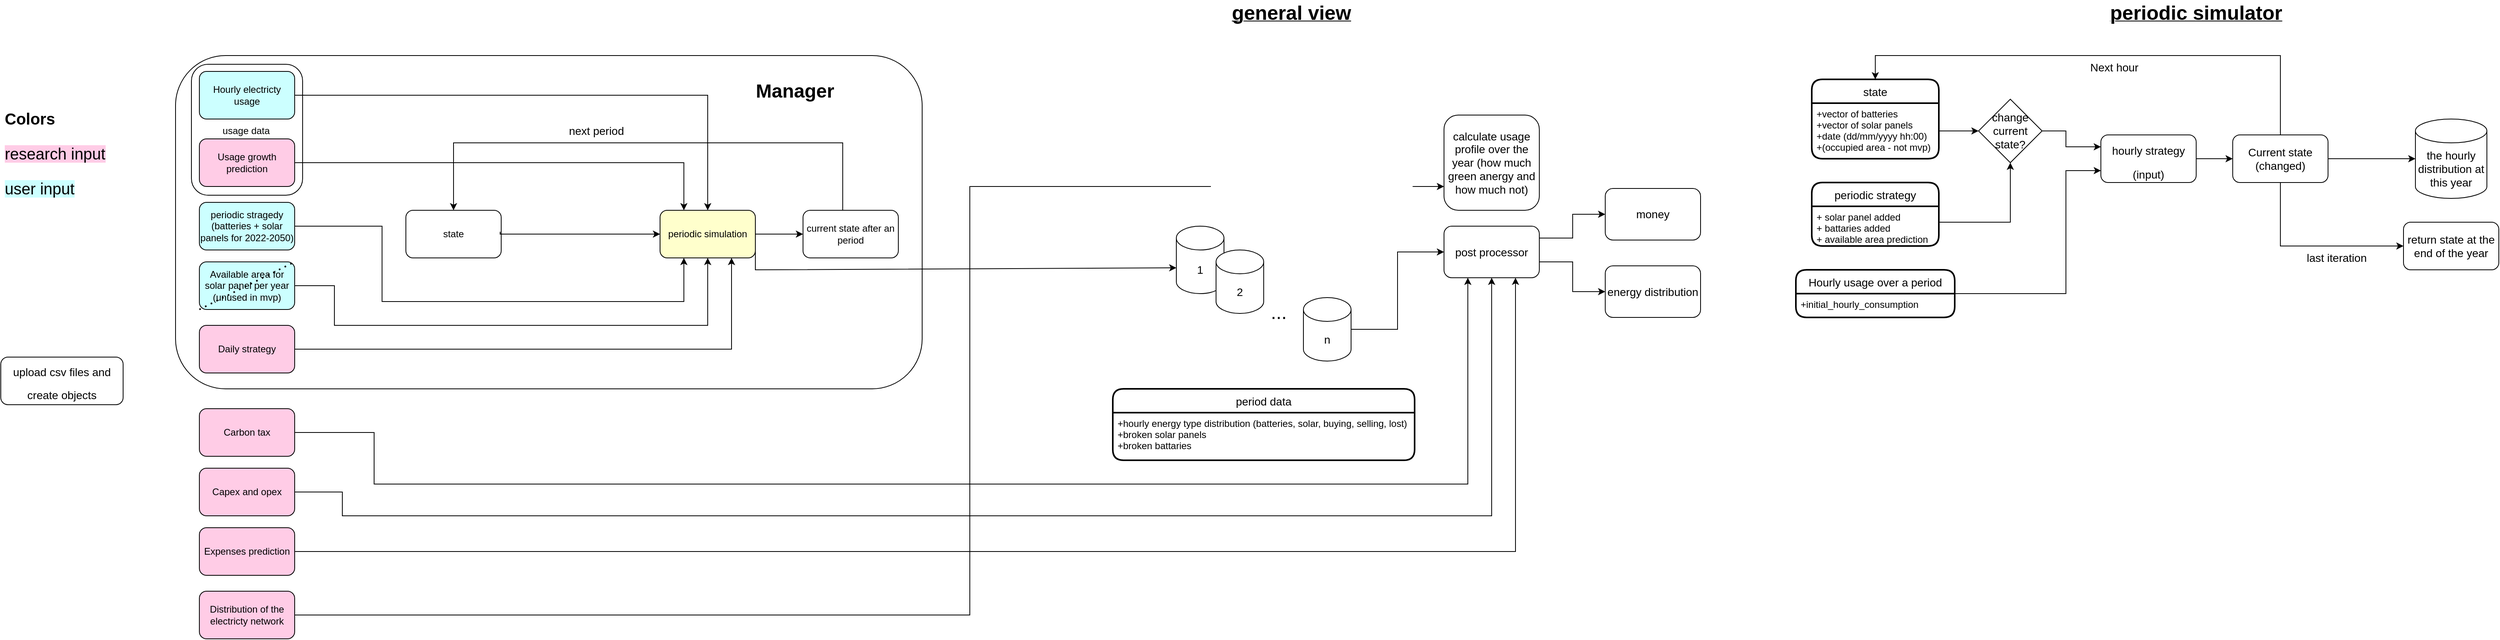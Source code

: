 <mxfile>
    <diagram id="UhXmEF4lkKNBd5F0y1iQ" name="‫עמוד-1‬">
        <mxGraphModel dx="3549" dy="538" grid="1" gridSize="10" guides="1" tooltips="1" connect="1" arrows="1" fold="1" page="1" pageScale="1" pageWidth="827" pageHeight="1169" background="none" math="0" shadow="0">
            <root>
                <mxCell id="0"/>
                <mxCell id="1" parent="0"/>
                <mxCell id="jVOCyEp6Y8YruyY4rG1j-50" value="" style="rounded=1;whiteSpace=wrap;html=1;labelBackgroundColor=none;fontSize=14;fillColor=#FFFFFF;" parent="1" vertex="1">
                    <mxGeometry x="-2130" y="110" width="940" height="420" as="geometry"/>
                </mxCell>
                <mxCell id="T8om5R4vSmFLJp1kDZKr-2" value="" style="rounded=1;whiteSpace=wrap;html=1;" parent="1" vertex="1">
                    <mxGeometry x="-2110" y="121" width="140" height="165" as="geometry"/>
                </mxCell>
                <mxCell id="7aH5iSufLsPlJ_rYYU53-1" value="&lt;font style=&quot;font-size: 25px;&quot;&gt;periodic simulator&lt;/font&gt;" style="text;html=1;strokeColor=none;fillColor=none;align=center;verticalAlign=middle;whiteSpace=wrap;rounded=0;fontStyle=5" parent="1" vertex="1">
                    <mxGeometry x="299" y="40" width="230" height="30" as="geometry"/>
                </mxCell>
                <mxCell id="7aH5iSufLsPlJ_rYYU53-17" value="state" style="swimlane;childLayout=stackLayout;horizontal=1;startSize=30;horizontalStack=0;rounded=1;fontSize=14;fontStyle=0;strokeWidth=2;resizeParent=0;resizeLast=1;shadow=0;dashed=0;align=center;" parent="1" vertex="1">
                    <mxGeometry x="-70" y="140" width="160" height="100" as="geometry"/>
                </mxCell>
                <mxCell id="7aH5iSufLsPlJ_rYYU53-18" value="+vector of batteries&#10;+vector of solar panels&#10;+date (dd/mm/yyyy hh:00)&#10;+(occupied area - not mvp)" style="align=left;strokeColor=none;fillColor=none;spacingLeft=4;fontSize=12;verticalAlign=top;resizable=0;rotatable=0;part=1;" parent="7aH5iSufLsPlJ_rYYU53-17" vertex="1">
                    <mxGeometry y="30" width="160" height="70" as="geometry"/>
                </mxCell>
                <mxCell id="7aH5iSufLsPlJ_rYYU53-19" value="Hourly usage over a period" style="swimlane;childLayout=stackLayout;horizontal=1;startSize=30;horizontalStack=0;rounded=1;fontSize=14;fontStyle=0;strokeWidth=2;resizeParent=0;resizeLast=1;shadow=0;dashed=0;align=center;" parent="1" vertex="1">
                    <mxGeometry x="-90" y="380" width="200" height="60" as="geometry"/>
                </mxCell>
                <mxCell id="7aH5iSufLsPlJ_rYYU53-20" value="+initial_hourly_consumption" style="align=left;strokeColor=none;fillColor=none;spacingLeft=4;fontSize=12;verticalAlign=top;resizable=0;rotatable=0;part=1;" parent="7aH5iSufLsPlJ_rYYU53-19" vertex="1">
                    <mxGeometry y="30" width="200" height="30" as="geometry"/>
                </mxCell>
                <mxCell id="7aH5iSufLsPlJ_rYYU53-26" style="edgeStyle=orthogonalEdgeStyle;rounded=0;orthogonalLoop=1;jettySize=auto;html=1;exitX=1;exitY=0.5;exitDx=0;exitDy=0;fontSize=14;" parent="1" source="7aH5iSufLsPlJ_rYYU53-21" target="7aH5iSufLsPlJ_rYYU53-24" edge="1">
                    <mxGeometry relative="1" as="geometry"/>
                </mxCell>
                <mxCell id="7aH5iSufLsPlJ_rYYU53-21" value="&lt;font style=&quot;font-size: 14px;&quot;&gt;hourly strategy (input)&lt;/font&gt;" style="rounded=1;whiteSpace=wrap;html=1;fontSize=25;" parent="1" vertex="1">
                    <mxGeometry x="294" y="210" width="120" height="60" as="geometry"/>
                </mxCell>
                <mxCell id="7aH5iSufLsPlJ_rYYU53-27" style="edgeStyle=orthogonalEdgeStyle;rounded=0;orthogonalLoop=1;jettySize=auto;html=1;exitX=0.5;exitY=0;exitDx=0;exitDy=0;entryX=0.5;entryY=0;entryDx=0;entryDy=0;fontSize=14;startArrow=none;" parent="1" source="7aH5iSufLsPlJ_rYYU53-28" target="7aH5iSufLsPlJ_rYYU53-17" edge="1">
                    <mxGeometry relative="1" as="geometry">
                        <Array as="points">
                            <mxPoint x="10" y="110"/>
                        </Array>
                    </mxGeometry>
                </mxCell>
                <mxCell id="7aH5iSufLsPlJ_rYYU53-31" style="edgeStyle=orthogonalEdgeStyle;rounded=0;orthogonalLoop=1;jettySize=auto;html=1;exitX=1;exitY=0.5;exitDx=0;exitDy=0;fontSize=14;" parent="1" source="7aH5iSufLsPlJ_rYYU53-24" target="7aH5iSufLsPlJ_rYYU53-30" edge="1">
                    <mxGeometry relative="1" as="geometry"/>
                </mxCell>
                <mxCell id="7aH5iSufLsPlJ_rYYU53-34" style="edgeStyle=orthogonalEdgeStyle;rounded=0;orthogonalLoop=1;jettySize=auto;html=1;exitX=0.5;exitY=1;exitDx=0;exitDy=0;entryX=0;entryY=0.5;entryDx=0;entryDy=0;fontSize=14;" parent="1" source="7aH5iSufLsPlJ_rYYU53-24" target="7aH5iSufLsPlJ_rYYU53-32" edge="1">
                    <mxGeometry relative="1" as="geometry"/>
                </mxCell>
                <mxCell id="7aH5iSufLsPlJ_rYYU53-24" value="Current state (changed)" style="rounded=1;whiteSpace=wrap;html=1;fontSize=14;" parent="1" vertex="1">
                    <mxGeometry x="460" y="210" width="120" height="60" as="geometry"/>
                </mxCell>
                <mxCell id="7aH5iSufLsPlJ_rYYU53-28" value="Next hour" style="text;html=1;strokeColor=none;fillColor=none;align=center;verticalAlign=middle;whiteSpace=wrap;rounded=0;fontSize=14;" parent="1" vertex="1">
                    <mxGeometry x="221" y="110" width="180" height="30" as="geometry"/>
                </mxCell>
                <mxCell id="7aH5iSufLsPlJ_rYYU53-29" value="" style="edgeStyle=orthogonalEdgeStyle;rounded=0;orthogonalLoop=1;jettySize=auto;html=1;exitX=0.5;exitY=0;exitDx=0;exitDy=0;entryX=0.5;entryY=0;entryDx=0;entryDy=0;fontSize=14;endArrow=none;" parent="1" source="7aH5iSufLsPlJ_rYYU53-24" target="7aH5iSufLsPlJ_rYYU53-28" edge="1">
                    <mxGeometry relative="1" as="geometry">
                        <mxPoint x="520" y="210" as="sourcePoint"/>
                        <mxPoint x="130" y="140" as="targetPoint"/>
                        <Array as="points">
                            <mxPoint x="520" y="110"/>
                        </Array>
                    </mxGeometry>
                </mxCell>
                <mxCell id="7aH5iSufLsPlJ_rYYU53-30" value="the hourly distribution at this year" style="shape=cylinder3;whiteSpace=wrap;html=1;boundedLbl=1;backgroundOutline=1;size=15;fontSize=14;" parent="1" vertex="1">
                    <mxGeometry x="690" y="190" width="90" height="100" as="geometry"/>
                </mxCell>
                <mxCell id="7aH5iSufLsPlJ_rYYU53-32" value="return state at the end of the year" style="rounded=1;whiteSpace=wrap;html=1;fontSize=14;" parent="1" vertex="1">
                    <mxGeometry x="675" y="320" width="120" height="60" as="geometry"/>
                </mxCell>
                <mxCell id="7aH5iSufLsPlJ_rYYU53-42" style="edgeStyle=orthogonalEdgeStyle;rounded=0;orthogonalLoop=1;jettySize=auto;html=1;exitX=1;exitY=0.5;exitDx=0;exitDy=0;entryX=0;entryY=0.25;entryDx=0;entryDy=0;fontSize=14;" parent="1" source="7aH5iSufLsPlJ_rYYU53-36" target="7aH5iSufLsPlJ_rYYU53-21" edge="1">
                    <mxGeometry relative="1" as="geometry">
                        <Array as="points">
                            <mxPoint x="250" y="205"/>
                            <mxPoint x="250" y="225"/>
                        </Array>
                    </mxGeometry>
                </mxCell>
                <mxCell id="7aH5iSufLsPlJ_rYYU53-36" value="change current state?" style="rhombus;whiteSpace=wrap;html=1;fontSize=14;" parent="1" vertex="1">
                    <mxGeometry x="140" y="165" width="80" height="80" as="geometry"/>
                </mxCell>
                <mxCell id="7aH5iSufLsPlJ_rYYU53-38" style="edgeStyle=orthogonalEdgeStyle;rounded=0;orthogonalLoop=1;jettySize=auto;html=1;exitX=1;exitY=0.5;exitDx=0;exitDy=0;entryX=0;entryY=0.5;entryDx=0;entryDy=0;fontSize=14;" parent="1" source="7aH5iSufLsPlJ_rYYU53-18" target="7aH5iSufLsPlJ_rYYU53-36" edge="1">
                    <mxGeometry relative="1" as="geometry"/>
                </mxCell>
                <mxCell id="7aH5iSufLsPlJ_rYYU53-39" value="periodic strategy" style="swimlane;childLayout=stackLayout;horizontal=1;startSize=30;horizontalStack=0;rounded=1;fontSize=14;fontStyle=0;strokeWidth=2;resizeParent=0;resizeLast=1;shadow=0;dashed=0;align=center;" parent="1" vertex="1">
                    <mxGeometry x="-70" y="270" width="160" height="80" as="geometry"/>
                </mxCell>
                <mxCell id="7aH5iSufLsPlJ_rYYU53-40" value="+ solar panel added&#10;+ battaries added&#10;+ available area prediction" style="align=left;strokeColor=none;fillColor=none;spacingLeft=4;fontSize=12;verticalAlign=top;resizable=0;rotatable=0;part=1;" parent="7aH5iSufLsPlJ_rYYU53-39" vertex="1">
                    <mxGeometry y="30" width="160" height="50" as="geometry"/>
                </mxCell>
                <mxCell id="7aH5iSufLsPlJ_rYYU53-41" style="edgeStyle=orthogonalEdgeStyle;rounded=0;orthogonalLoop=1;jettySize=auto;html=1;exitX=1;exitY=0.5;exitDx=0;exitDy=0;entryX=0.5;entryY=1;entryDx=0;entryDy=0;fontSize=14;" parent="1" source="7aH5iSufLsPlJ_rYYU53-40" target="7aH5iSufLsPlJ_rYYU53-36" edge="1">
                    <mxGeometry relative="1" as="geometry">
                        <Array as="points">
                            <mxPoint x="90" y="320"/>
                            <mxPoint x="180" y="320"/>
                        </Array>
                    </mxGeometry>
                </mxCell>
                <mxCell id="7aH5iSufLsPlJ_rYYU53-43" style="edgeStyle=orthogonalEdgeStyle;rounded=0;orthogonalLoop=1;jettySize=auto;html=1;exitX=1;exitY=0.25;exitDx=0;exitDy=0;entryX=0;entryY=0.75;entryDx=0;entryDy=0;fontSize=14;" parent="1" source="7aH5iSufLsPlJ_rYYU53-20" target="7aH5iSufLsPlJ_rYYU53-21" edge="1">
                    <mxGeometry relative="1" as="geometry">
                        <Array as="points">
                            <mxPoint x="110" y="410"/>
                            <mxPoint x="250" y="410"/>
                            <mxPoint x="250" y="255"/>
                        </Array>
                    </mxGeometry>
                </mxCell>
                <mxCell id="7aH5iSufLsPlJ_rYYU53-49" value="last iteration" style="text;html=1;strokeColor=none;fillColor=none;align=center;verticalAlign=middle;whiteSpace=wrap;rounded=0;fontSize=14;" parent="1" vertex="1">
                    <mxGeometry x="541" y="350" width="100" height="30" as="geometry"/>
                </mxCell>
                <mxCell id="7aH5iSufLsPlJ_rYYU53-50" value="&lt;font style=&quot;font-size: 25px;&quot;&gt;general view&lt;/font&gt;" style="text;html=1;strokeColor=none;fillColor=none;align=center;verticalAlign=middle;whiteSpace=wrap;rounded=0;fontStyle=5" parent="1" vertex="1">
                    <mxGeometry x="-840" y="40" width="230" height="30" as="geometry"/>
                </mxCell>
                <mxCell id="jVOCyEp6Y8YruyY4rG1j-20" style="edgeStyle=orthogonalEdgeStyle;rounded=0;orthogonalLoop=1;jettySize=auto;html=1;exitX=1;exitY=0.5;exitDx=0;exitDy=0;entryX=0;entryY=0.5;entryDx=0;entryDy=0;fontSize=20;" parent="1" source="jVOCyEp6Y8YruyY4rG1j-1" target="jVOCyEp6Y8YruyY4rG1j-19" edge="1">
                    <mxGeometry relative="1" as="geometry"/>
                </mxCell>
                <mxCell id="jVOCyEp6Y8YruyY4rG1j-1" value="periodic simulation" style="rounded=1;whiteSpace=wrap;html=1;fillColor=#FFFFCC;" parent="1" vertex="1">
                    <mxGeometry x="-1520" y="305" width="120" height="60" as="geometry"/>
                </mxCell>
                <mxCell id="jVOCyEp6Y8YruyY4rG1j-3" value="state" style="rounded=1;whiteSpace=wrap;html=1;" parent="1" vertex="1">
                    <mxGeometry x="-1840" y="305" width="120" height="60" as="geometry"/>
                </mxCell>
                <mxCell id="jVOCyEp6Y8YruyY4rG1j-17" style="edgeStyle=orthogonalEdgeStyle;rounded=0;orthogonalLoop=1;jettySize=auto;html=1;exitX=1;exitY=0.5;exitDx=0;exitDy=0;entryX=0.5;entryY=0;entryDx=0;entryDy=0;fontSize=20;" parent="1" source="jVOCyEp6Y8YruyY4rG1j-6" target="jVOCyEp6Y8YruyY4rG1j-1" edge="1">
                    <mxGeometry relative="1" as="geometry"/>
                </mxCell>
                <mxCell id="jVOCyEp6Y8YruyY4rG1j-6" value="Hourly electricty usage" style="rounded=1;whiteSpace=wrap;html=1;fillColor=#CCFFFF;" parent="1" vertex="1">
                    <mxGeometry x="-2100" y="130" width="120" height="60" as="geometry"/>
                </mxCell>
                <mxCell id="jVOCyEp6Y8YruyY4rG1j-35" style="edgeStyle=orthogonalEdgeStyle;rounded=0;orthogonalLoop=1;jettySize=auto;html=1;entryX=0.25;entryY=0;entryDx=0;entryDy=0;fontSize=14;" parent="1" source="jVOCyEp6Y8YruyY4rG1j-7" target="jVOCyEp6Y8YruyY4rG1j-1" edge="1">
                    <mxGeometry relative="1" as="geometry"/>
                </mxCell>
                <mxCell id="jVOCyEp6Y8YruyY4rG1j-7" value="Usage growth prediction" style="rounded=1;whiteSpace=wrap;html=1;fillColor=#FFCCE6;" parent="1" vertex="1">
                    <mxGeometry x="-2100" y="215" width="120" height="60" as="geometry"/>
                </mxCell>
                <mxCell id="jVOCyEp6Y8YruyY4rG1j-30" style="edgeStyle=orthogonalEdgeStyle;rounded=0;orthogonalLoop=1;jettySize=auto;html=1;entryX=0.25;entryY=1;entryDx=0;entryDy=0;fontSize=14;" parent="1" source="jVOCyEp6Y8YruyY4rG1j-8" target="jVOCyEp6Y8YruyY4rG1j-1" edge="1">
                    <mxGeometry relative="1" as="geometry">
                        <Array as="points">
                            <mxPoint x="-1870" y="325"/>
                            <mxPoint x="-1870" y="420"/>
                            <mxPoint x="-1490" y="420"/>
                        </Array>
                    </mxGeometry>
                </mxCell>
                <mxCell id="jVOCyEp6Y8YruyY4rG1j-8" value="periodic stragedy (batteries + solar panels for 2022-2050)" style="rounded=1;whiteSpace=wrap;html=1;fillColor=#CCFFFF;" parent="1" vertex="1">
                    <mxGeometry x="-2100" y="295" width="120" height="60" as="geometry"/>
                </mxCell>
                <mxCell id="jVOCyEp6Y8YruyY4rG1j-32" style="edgeStyle=orthogonalEdgeStyle;rounded=0;orthogonalLoop=1;jettySize=auto;html=1;entryX=0.5;entryY=1;entryDx=0;entryDy=0;fontSize=14;" parent="1" source="jVOCyEp6Y8YruyY4rG1j-9" target="jVOCyEp6Y8YruyY4rG1j-1" edge="1">
                    <mxGeometry relative="1" as="geometry">
                        <Array as="points">
                            <mxPoint x="-1930" y="400"/>
                            <mxPoint x="-1930" y="450"/>
                            <mxPoint x="-1460" y="450"/>
                        </Array>
                    </mxGeometry>
                </mxCell>
                <mxCell id="jVOCyEp6Y8YruyY4rG1j-9" value="Available area for solar panel per year&lt;br&gt;(unused in mvp)" style="rounded=1;whiteSpace=wrap;html=1;fillColor=#CCFFFF;" parent="1" vertex="1">
                    <mxGeometry x="-2100" y="370" width="120" height="60" as="geometry"/>
                </mxCell>
                <mxCell id="jVOCyEp6Y8YruyY4rG1j-31" style="edgeStyle=orthogonalEdgeStyle;rounded=0;orthogonalLoop=1;jettySize=auto;html=1;entryX=0.75;entryY=1;entryDx=0;entryDy=0;fontSize=14;" parent="1" source="jVOCyEp6Y8YruyY4rG1j-10" target="jVOCyEp6Y8YruyY4rG1j-1" edge="1">
                    <mxGeometry relative="1" as="geometry"/>
                </mxCell>
                <mxCell id="jVOCyEp6Y8YruyY4rG1j-10" value="Daily strategy" style="rounded=1;whiteSpace=wrap;html=1;fillColor=#FFCCE6;" parent="1" vertex="1">
                    <mxGeometry x="-2100" y="450" width="120" height="60" as="geometry"/>
                </mxCell>
                <mxCell id="jVOCyEp6Y8YruyY4rG1j-68" style="edgeStyle=orthogonalEdgeStyle;rounded=0;orthogonalLoop=1;jettySize=auto;html=1;entryX=0.25;entryY=1;entryDx=0;entryDy=0;fontSize=14;" parent="1" source="jVOCyEp6Y8YruyY4rG1j-11" target="jVOCyEp6Y8YruyY4rG1j-66" edge="1">
                    <mxGeometry relative="1" as="geometry">
                        <Array as="points">
                            <mxPoint x="-1880" y="585"/>
                            <mxPoint x="-1880" y="650"/>
                            <mxPoint x="-503" y="650"/>
                        </Array>
                    </mxGeometry>
                </mxCell>
                <mxCell id="jVOCyEp6Y8YruyY4rG1j-11" value="Carbon tax" style="rounded=1;whiteSpace=wrap;html=1;fillColor=#FFCCE6;" parent="1" vertex="1">
                    <mxGeometry x="-2100" y="555" width="120" height="60" as="geometry"/>
                </mxCell>
                <mxCell id="jVOCyEp6Y8YruyY4rG1j-69" style="edgeStyle=orthogonalEdgeStyle;rounded=0;orthogonalLoop=1;jettySize=auto;html=1;fontSize=14;" parent="1" source="jVOCyEp6Y8YruyY4rG1j-12" target="jVOCyEp6Y8YruyY4rG1j-66" edge="1">
                    <mxGeometry relative="1" as="geometry">
                        <Array as="points">
                            <mxPoint x="-1920" y="660"/>
                            <mxPoint x="-1920" y="690"/>
                            <mxPoint x="-473" y="690"/>
                        </Array>
                    </mxGeometry>
                </mxCell>
                <mxCell id="jVOCyEp6Y8YruyY4rG1j-12" value="Capex and opex" style="rounded=1;whiteSpace=wrap;html=1;fillColor=#FFCCE6;" parent="1" vertex="1">
                    <mxGeometry x="-2100" y="630" width="120" height="60" as="geometry"/>
                </mxCell>
                <mxCell id="jVOCyEp6Y8YruyY4rG1j-70" style="edgeStyle=orthogonalEdgeStyle;rounded=0;orthogonalLoop=1;jettySize=auto;html=1;entryX=0.75;entryY=1;entryDx=0;entryDy=0;fontSize=14;" parent="1" source="jVOCyEp6Y8YruyY4rG1j-13" target="jVOCyEp6Y8YruyY4rG1j-66" edge="1">
                    <mxGeometry relative="1" as="geometry"/>
                </mxCell>
                <mxCell id="jVOCyEp6Y8YruyY4rG1j-13" value="Expenses prediction" style="rounded=1;whiteSpace=wrap;html=1;fillColor=#FFCCE6;" parent="1" vertex="1">
                    <mxGeometry x="-2100" y="705" width="120" height="60" as="geometry"/>
                </mxCell>
                <mxCell id="jVOCyEp6Y8YruyY4rG1j-37" style="edgeStyle=orthogonalEdgeStyle;rounded=0;orthogonalLoop=1;jettySize=auto;html=1;entryX=0;entryY=0.75;entryDx=0;entryDy=0;fontSize=14;" parent="1" source="jVOCyEp6Y8YruyY4rG1j-14" target="jVOCyEp6Y8YruyY4rG1j-36" edge="1">
                    <mxGeometry relative="1" as="geometry">
                        <Array as="points">
                            <mxPoint x="-1130" y="815"/>
                            <mxPoint x="-1130" y="275"/>
                        </Array>
                    </mxGeometry>
                </mxCell>
                <mxCell id="jVOCyEp6Y8YruyY4rG1j-14" value="Distribution of the electricty network" style="rounded=1;whiteSpace=wrap;html=1;fillColor=#FFCCE6;" parent="1" vertex="1">
                    <mxGeometry x="-2100" y="785" width="120" height="60" as="geometry"/>
                </mxCell>
                <mxCell id="jVOCyEp6Y8YruyY4rG1j-15" value="&lt;h1 style=&quot;font-size: 20px;&quot;&gt;&lt;font style=&quot;font-size: 20px;&quot;&gt;Colors&lt;/font&gt;&lt;/h1&gt;&lt;p style=&quot;font-size: 20px;&quot;&gt;&lt;span style=&quot;background-color: rgb(255, 204, 230);&quot;&gt;&lt;font style=&quot;font-size: 20px;&quot;&gt;research input&lt;/font&gt;&lt;/span&gt;&lt;/p&gt;&lt;p style=&quot;font-size: 20px;&quot;&gt;&lt;span style=&quot;background-color: rgb(204, 255, 255);&quot;&gt;&lt;font style=&quot;font-size: 20px;&quot;&gt;user input&lt;/font&gt;&lt;/span&gt;&lt;/p&gt;&lt;p style=&quot;font-size: 20px;&quot;&gt;&lt;span style=&quot;background-color: rgb(255, 204, 230);&quot;&gt;&lt;br&gt;&lt;/span&gt;&lt;/p&gt;" style="text;html=1;strokeColor=none;fillColor=none;spacing=5;spacingTop=-20;whiteSpace=wrap;overflow=hidden;rounded=0;" parent="1" vertex="1">
                    <mxGeometry x="-2350" y="175" width="190" height="120" as="geometry"/>
                </mxCell>
                <mxCell id="jVOCyEp6Y8YruyY4rG1j-21" style="edgeStyle=orthogonalEdgeStyle;rounded=0;orthogonalLoop=1;jettySize=auto;html=1;entryX=0.5;entryY=0;entryDx=0;entryDy=0;fontSize=20;" parent="1" source="jVOCyEp6Y8YruyY4rG1j-19" target="jVOCyEp6Y8YruyY4rG1j-3" edge="1">
                    <mxGeometry relative="1" as="geometry">
                        <Array as="points">
                            <mxPoint x="-1290" y="220"/>
                            <mxPoint x="-1780" y="220"/>
                        </Array>
                    </mxGeometry>
                </mxCell>
                <mxCell id="jVOCyEp6Y8YruyY4rG1j-19" value="current state after an period" style="rounded=1;whiteSpace=wrap;html=1;" parent="1" vertex="1">
                    <mxGeometry x="-1340" y="305" width="120" height="60" as="geometry"/>
                </mxCell>
                <mxCell id="jVOCyEp6Y8YruyY4rG1j-24" value="next period" style="text;html=1;align=center;verticalAlign=middle;whiteSpace=wrap;rounded=0;labelBackgroundColor=none;fontSize=14;" parent="1" vertex="1">
                    <mxGeometry x="-1650" y="190" width="100" height="30" as="geometry"/>
                </mxCell>
                <mxCell id="jVOCyEp6Y8YruyY4rG1j-25" value="1" style="shape=cylinder3;whiteSpace=wrap;html=1;boundedLbl=1;backgroundOutline=1;size=15;labelBackgroundColor=none;fontSize=14;fillColor=#FFFFFF;" parent="1" vertex="1">
                    <mxGeometry x="-870" y="325" width="60" height="85" as="geometry"/>
                </mxCell>
                <mxCell id="jVOCyEp6Y8YruyY4rG1j-67" style="edgeStyle=orthogonalEdgeStyle;rounded=0;orthogonalLoop=1;jettySize=auto;html=1;entryX=0;entryY=0.5;entryDx=0;entryDy=0;fontSize=14;" parent="1" source="jVOCyEp6Y8YruyY4rG1j-27" target="jVOCyEp6Y8YruyY4rG1j-66" edge="1">
                    <mxGeometry relative="1" as="geometry"/>
                </mxCell>
                <mxCell id="jVOCyEp6Y8YruyY4rG1j-27" value="n" style="shape=cylinder3;whiteSpace=wrap;html=1;boundedLbl=1;backgroundOutline=1;size=15;labelBackgroundColor=none;fontSize=14;fillColor=#FFFFFF;" parent="1" vertex="1">
                    <mxGeometry x="-710" y="415" width="60" height="80" as="geometry"/>
                </mxCell>
                <mxCell id="jVOCyEp6Y8YruyY4rG1j-26" value="2" style="shape=cylinder3;whiteSpace=wrap;html=1;boundedLbl=1;backgroundOutline=1;size=15;labelBackgroundColor=none;fontSize=14;fillColor=#FFFFFF;" parent="1" vertex="1">
                    <mxGeometry x="-820" y="355" width="60" height="80" as="geometry"/>
                </mxCell>
                <mxCell id="jVOCyEp6Y8YruyY4rG1j-36" value="calculate usage profile over the year (how much green anergy and how much not)" style="rounded=1;whiteSpace=wrap;html=1;labelBackgroundColor=none;fontSize=14;fillColor=#FFFFFF;" parent="1" vertex="1">
                    <mxGeometry x="-533" y="185" width="120" height="120" as="geometry"/>
                </mxCell>
                <mxCell id="jVOCyEp6Y8YruyY4rG1j-44" value="&lt;font style=&quot;font-size: 24px;&quot;&gt;...&lt;/font&gt;" style="text;html=1;strokeColor=none;fillColor=none;align=center;verticalAlign=middle;whiteSpace=wrap;rounded=0;labelBackgroundColor=none;fontSize=14;" parent="1" vertex="1">
                    <mxGeometry x="-771" y="419" width="60" height="30" as="geometry"/>
                </mxCell>
                <mxCell id="jVOCyEp6Y8YruyY4rG1j-49" style="edgeStyle=orthogonalEdgeStyle;rounded=0;orthogonalLoop=1;jettySize=auto;html=1;fontSize=14;exitX=0.989;exitY=0.452;exitDx=0;exitDy=0;exitPerimeter=0;" parent="1" source="jVOCyEp6Y8YruyY4rG1j-3" target="jVOCyEp6Y8YruyY4rG1j-1" edge="1">
                    <mxGeometry relative="1" as="geometry">
                        <mxPoint x="-1565" y="335" as="sourcePoint"/>
                        <Array as="points">
                            <mxPoint x="-1721" y="335"/>
                        </Array>
                    </mxGeometry>
                </mxCell>
                <mxCell id="jVOCyEp6Y8YruyY4rG1j-56" value="&lt;font style=&quot;font-size: 24px;&quot;&gt;&lt;b&gt;Manager&lt;/b&gt;&lt;/font&gt;" style="text;html=1;strokeColor=none;fillColor=none;align=center;verticalAlign=middle;whiteSpace=wrap;rounded=0;labelBackgroundColor=none;fontSize=14;" parent="1" vertex="1">
                    <mxGeometry x="-1380" y="140" width="60" height="30" as="geometry"/>
                </mxCell>
                <mxCell id="jVOCyEp6Y8YruyY4rG1j-57" value="&lt;font style=&quot;font-size: 14px;&quot;&gt;upload csv files and create objects&lt;/font&gt;" style="rounded=1;whiteSpace=wrap;html=1;labelBackgroundColor=none;fontSize=24;fillColor=#FFFFFF;" parent="1" vertex="1">
                    <mxGeometry x="-2350" y="490" width="154" height="60" as="geometry"/>
                </mxCell>
                <mxCell id="jVOCyEp6Y8YruyY4rG1j-58" value="period data" style="swimlane;childLayout=stackLayout;horizontal=1;startSize=30;horizontalStack=0;rounded=1;fontSize=14;fontStyle=0;strokeWidth=2;resizeParent=0;resizeLast=1;shadow=0;dashed=0;align=center;" parent="1" vertex="1">
                    <mxGeometry x="-950" y="530" width="380" height="90" as="geometry"/>
                </mxCell>
                <mxCell id="jVOCyEp6Y8YruyY4rG1j-59" value="+hourly energy type distribution (batteries, solar, buying, selling, lost)&#10;+broken solar panels&#10;+broken battaries" style="align=left;strokeColor=none;fillColor=none;spacingLeft=4;fontSize=12;verticalAlign=top;resizable=0;rotatable=0;part=1;" parent="jVOCyEp6Y8YruyY4rG1j-58" vertex="1">
                    <mxGeometry y="30" width="380" height="60" as="geometry"/>
                </mxCell>
                <mxCell id="jVOCyEp6Y8YruyY4rG1j-74" style="edgeStyle=orthogonalEdgeStyle;rounded=0;orthogonalLoop=1;jettySize=auto;html=1;entryX=0;entryY=0.5;entryDx=0;entryDy=0;fontSize=14;" parent="1" source="jVOCyEp6Y8YruyY4rG1j-66" target="jVOCyEp6Y8YruyY4rG1j-71" edge="1">
                    <mxGeometry relative="1" as="geometry">
                        <Array as="points">
                            <mxPoint x="-371" y="340"/>
                            <mxPoint x="-371" y="310"/>
                        </Array>
                    </mxGeometry>
                </mxCell>
                <mxCell id="jVOCyEp6Y8YruyY4rG1j-75" style="edgeStyle=orthogonalEdgeStyle;rounded=0;orthogonalLoop=1;jettySize=auto;html=1;entryX=0;entryY=0.5;entryDx=0;entryDy=0;fontSize=14;" parent="1" source="jVOCyEp6Y8YruyY4rG1j-66" target="jVOCyEp6Y8YruyY4rG1j-72" edge="1">
                    <mxGeometry relative="1" as="geometry">
                        <Array as="points">
                            <mxPoint x="-371" y="370"/>
                            <mxPoint x="-371" y="408"/>
                        </Array>
                    </mxGeometry>
                </mxCell>
                <mxCell id="jVOCyEp6Y8YruyY4rG1j-66" value="post processor" style="rounded=1;whiteSpace=wrap;html=1;labelBackgroundColor=none;fontSize=14;fillColor=#FFFFFF;" parent="1" vertex="1">
                    <mxGeometry x="-533" y="325" width="120" height="65" as="geometry"/>
                </mxCell>
                <mxCell id="jVOCyEp6Y8YruyY4rG1j-71" value="money" style="rounded=1;whiteSpace=wrap;html=1;labelBackgroundColor=none;fontSize=14;fillColor=#FFFFFF;" parent="1" vertex="1">
                    <mxGeometry x="-330" y="277.5" width="120" height="65" as="geometry"/>
                </mxCell>
                <mxCell id="jVOCyEp6Y8YruyY4rG1j-72" value="energy distribution" style="rounded=1;whiteSpace=wrap;html=1;labelBackgroundColor=none;fontSize=14;fillColor=#FFFFFF;" parent="1" vertex="1">
                    <mxGeometry x="-330" y="375" width="120" height="65" as="geometry"/>
                </mxCell>
                <mxCell id="T8om5R4vSmFLJp1kDZKr-4" value="usage data" style="text;html=1;strokeColor=none;fillColor=none;align=center;verticalAlign=middle;whiteSpace=wrap;rounded=0;" parent="1" vertex="1">
                    <mxGeometry x="-2076" y="190" width="70" height="30" as="geometry"/>
                </mxCell>
                <mxCell id="T8om5R4vSmFLJp1kDZKr-6" value="" style="endArrow=none;dashed=1;html=1;dashPattern=1 3;strokeWidth=2;rounded=0;entryX=1;entryY=0;entryDx=0;entryDy=0;exitX=0;exitY=1;exitDx=0;exitDy=0;" parent="1" source="jVOCyEp6Y8YruyY4rG1j-9" target="jVOCyEp6Y8YruyY4rG1j-9" edge="1">
                    <mxGeometry width="50" height="50" relative="1" as="geometry">
                        <mxPoint x="-2076" y="420" as="sourcePoint"/>
                        <mxPoint x="-2026" y="370" as="targetPoint"/>
                    </mxGeometry>
                </mxCell>
                <mxCell id="T8om5R4vSmFLJp1kDZKr-8" value="" style="endArrow=classic;html=1;rounded=0;exitX=1;exitY=0.5;exitDx=0;exitDy=0;entryX=0;entryY=0;entryDx=0;entryDy=52.5;entryPerimeter=0;" parent="1" source="jVOCyEp6Y8YruyY4rG1j-1" target="jVOCyEp6Y8YruyY4rG1j-25" edge="1">
                    <mxGeometry width="50" height="50" relative="1" as="geometry">
                        <mxPoint x="-1330" y="520" as="sourcePoint"/>
                        <mxPoint x="-1280" y="470" as="targetPoint"/>
                        <Array as="points">
                            <mxPoint x="-1400" y="380"/>
                        </Array>
                    </mxGeometry>
                </mxCell>
            </root>
        </mxGraphModel>
    </diagram>
</mxfile>